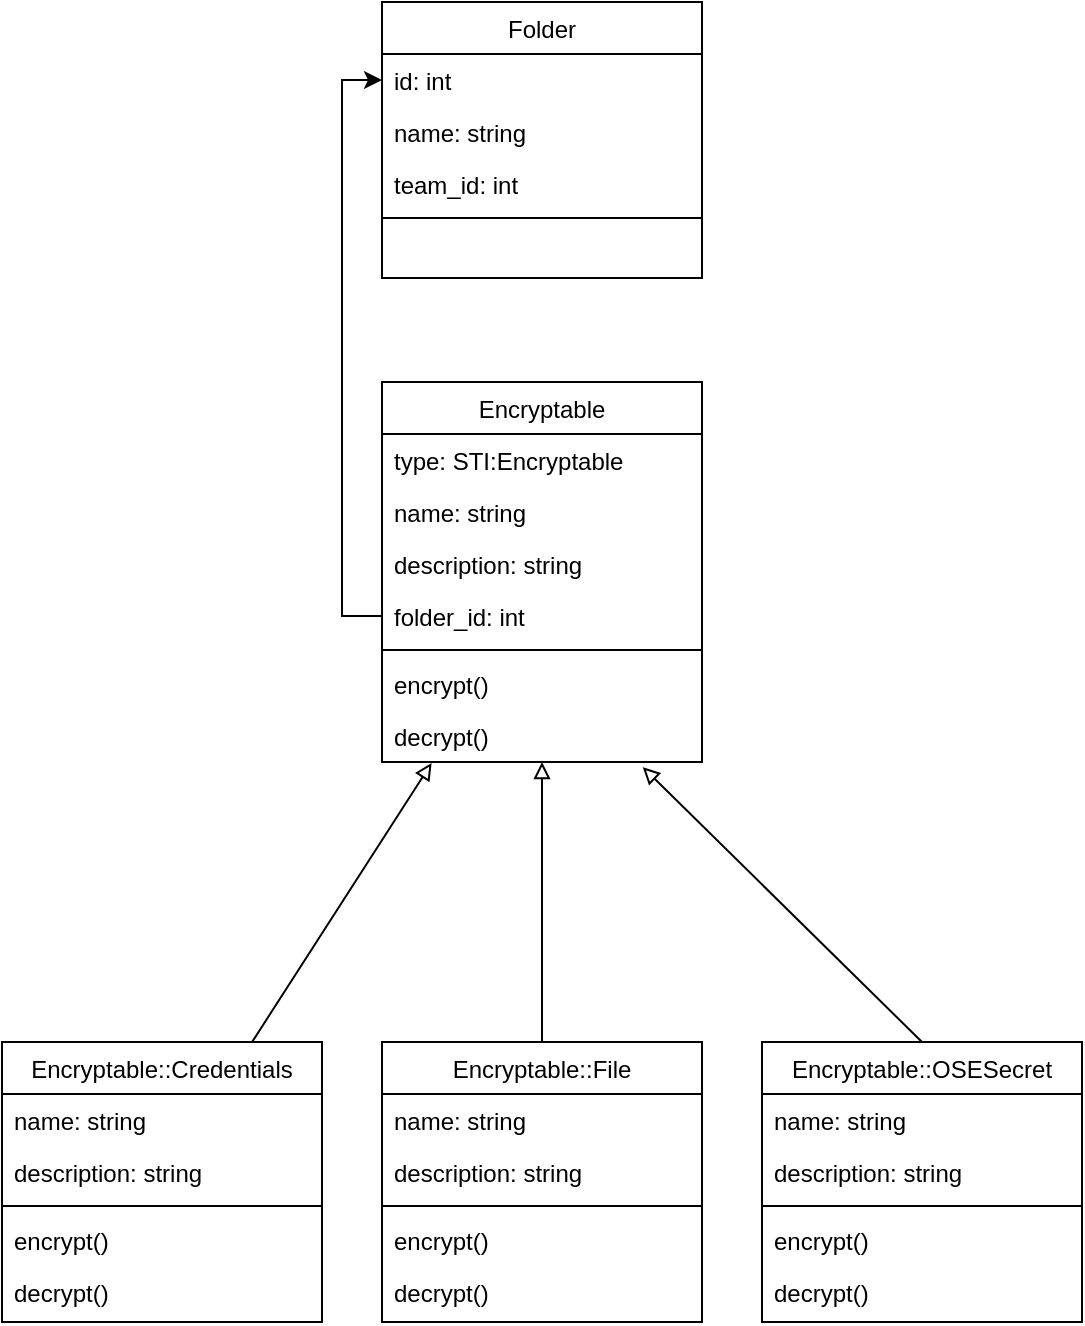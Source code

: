 <mxfile version="15.6.8" type="device"><diagram id="C5RBs43oDa-KdzZeNtuy" name="Page-1"><mxGraphModel dx="1081" dy="1275" grid="1" gridSize="10" guides="1" tooltips="1" connect="1" arrows="1" fold="1" page="1" pageScale="1" pageWidth="827" pageHeight="1169" math="0" shadow="0"><root><mxCell id="WIyWlLk6GJQsqaUBKTNV-0"/><mxCell id="WIyWlLk6GJQsqaUBKTNV-1" parent="WIyWlLk6GJQsqaUBKTNV-0"/><mxCell id="15qab--hRfW9AhJMS9pf-72" style="rounded=0;orthogonalLoop=1;jettySize=auto;html=1;startArrow=block;startFill=0;endArrow=none;endFill=0;exitX=0.155;exitY=1.02;exitDx=0;exitDy=0;exitPerimeter=0;" edge="1" parent="WIyWlLk6GJQsqaUBKTNV-1" target="15qab--hRfW9AhJMS9pf-14"><mxGeometry relative="1" as="geometry"><mxPoint x="294.8" y="570.52" as="sourcePoint"/></mxGeometry></mxCell><mxCell id="15qab--hRfW9AhJMS9pf-73" style="edgeStyle=orthogonalEdgeStyle;rounded=0;orthogonalLoop=1;jettySize=auto;html=1;startArrow=block;startFill=0;endArrow=none;endFill=0;" edge="1" parent="WIyWlLk6GJQsqaUBKTNV-1" source="zkfFHV4jXpPFQw0GAbJ--0" target="15qab--hRfW9AhJMS9pf-20"><mxGeometry relative="1" as="geometry"/></mxCell><mxCell id="15qab--hRfW9AhJMS9pf-74" style="rounded=0;orthogonalLoop=1;jettySize=auto;html=1;entryX=0.5;entryY=0;entryDx=0;entryDy=0;startArrow=block;startFill=0;endArrow=none;endFill=0;exitX=0.815;exitY=1.099;exitDx=0;exitDy=0;exitPerimeter=0;" edge="1" parent="WIyWlLk6GJQsqaUBKTNV-1" target="15qab--hRfW9AhJMS9pf-26"><mxGeometry relative="1" as="geometry"><mxPoint x="400.4" y="572.574" as="sourcePoint"/></mxGeometry></mxCell><mxCell id="zkfFHV4jXpPFQw0GAbJ--0" value="Encryptable" style="swimlane;fontStyle=0;align=center;verticalAlign=top;childLayout=stackLayout;horizontal=1;startSize=26;horizontalStack=0;resizeParent=1;resizeLast=0;collapsible=1;marginBottom=0;rounded=0;shadow=0;strokeWidth=1;" parent="WIyWlLk6GJQsqaUBKTNV-1" vertex="1"><mxGeometry x="270" y="380" width="160" height="190" as="geometry"><mxRectangle x="230" y="140" width="160" height="26" as="alternateBounds"/></mxGeometry></mxCell><mxCell id="zkfFHV4jXpPFQw0GAbJ--1" value="type: STI:Encryptable" style="text;align=left;verticalAlign=top;spacingLeft=4;spacingRight=4;overflow=hidden;rotatable=0;points=[[0,0.5],[1,0.5]];portConstraint=eastwest;" parent="zkfFHV4jXpPFQw0GAbJ--0" vertex="1"><mxGeometry y="26" width="160" height="26" as="geometry"/></mxCell><mxCell id="zkfFHV4jXpPFQw0GAbJ--2" value="name: string" style="text;align=left;verticalAlign=top;spacingLeft=4;spacingRight=4;overflow=hidden;rotatable=0;points=[[0,0.5],[1,0.5]];portConstraint=eastwest;rounded=0;shadow=0;html=0;" parent="zkfFHV4jXpPFQw0GAbJ--0" vertex="1"><mxGeometry y="52" width="160" height="26" as="geometry"/></mxCell><mxCell id="15qab--hRfW9AhJMS9pf-40" value="description: string" style="text;align=left;verticalAlign=top;spacingLeft=4;spacingRight=4;overflow=hidden;rotatable=0;points=[[0,0.5],[1,0.5]];portConstraint=eastwest;rounded=0;shadow=0;html=0;" vertex="1" parent="zkfFHV4jXpPFQw0GAbJ--0"><mxGeometry y="78" width="160" height="26" as="geometry"/></mxCell><mxCell id="zkfFHV4jXpPFQw0GAbJ--3" value="folder_id: int" style="text;align=left;verticalAlign=top;spacingLeft=4;spacingRight=4;overflow=hidden;rotatable=0;points=[[0,0.5],[1,0.5]];portConstraint=eastwest;rounded=0;shadow=0;html=0;" parent="zkfFHV4jXpPFQw0GAbJ--0" vertex="1"><mxGeometry y="104" width="160" height="26" as="geometry"/></mxCell><mxCell id="zkfFHV4jXpPFQw0GAbJ--4" value="" style="line;html=1;strokeWidth=1;align=left;verticalAlign=middle;spacingTop=-1;spacingLeft=3;spacingRight=3;rotatable=0;labelPosition=right;points=[];portConstraint=eastwest;" parent="zkfFHV4jXpPFQw0GAbJ--0" vertex="1"><mxGeometry y="130" width="160" height="8" as="geometry"/></mxCell><mxCell id="15qab--hRfW9AhJMS9pf-79" value="encrypt()" style="text;align=left;verticalAlign=top;spacingLeft=4;spacingRight=4;overflow=hidden;rotatable=0;points=[[0,0.5],[1,0.5]];portConstraint=eastwest;" vertex="1" parent="zkfFHV4jXpPFQw0GAbJ--0"><mxGeometry y="138" width="160" height="26" as="geometry"/></mxCell><mxCell id="15qab--hRfW9AhJMS9pf-80" value="decrypt()" style="text;align=left;verticalAlign=top;spacingLeft=4;spacingRight=4;overflow=hidden;rotatable=0;points=[[0,0.5],[1,0.5]];portConstraint=eastwest;" vertex="1" parent="zkfFHV4jXpPFQw0GAbJ--0"><mxGeometry y="164" width="160" height="26" as="geometry"/></mxCell><mxCell id="15qab--hRfW9AhJMS9pf-0" value="Folder" style="swimlane;fontStyle=0;align=center;verticalAlign=top;childLayout=stackLayout;horizontal=1;startSize=26;horizontalStack=0;resizeParent=1;resizeLast=0;collapsible=1;marginBottom=0;rounded=0;shadow=0;strokeWidth=1;" vertex="1" parent="WIyWlLk6GJQsqaUBKTNV-1"><mxGeometry x="270" y="190" width="160" height="138" as="geometry"><mxRectangle x="230" y="140" width="160" height="26" as="alternateBounds"/></mxGeometry></mxCell><mxCell id="15qab--hRfW9AhJMS9pf-2" value="id: int" style="text;align=left;verticalAlign=top;spacingLeft=4;spacingRight=4;overflow=hidden;rotatable=0;points=[[0,0.5],[1,0.5]];portConstraint=eastwest;rounded=0;shadow=0;html=0;" vertex="1" parent="15qab--hRfW9AhJMS9pf-0"><mxGeometry y="26" width="160" height="26" as="geometry"/></mxCell><mxCell id="15qab--hRfW9AhJMS9pf-12" value="name: string" style="text;align=left;verticalAlign=top;spacingLeft=4;spacingRight=4;overflow=hidden;rotatable=0;points=[[0,0.5],[1,0.5]];portConstraint=eastwest;rounded=0;shadow=0;html=0;" vertex="1" parent="15qab--hRfW9AhJMS9pf-0"><mxGeometry y="52" width="160" height="26" as="geometry"/></mxCell><mxCell id="15qab--hRfW9AhJMS9pf-3" value="team_id: int" style="text;align=left;verticalAlign=top;spacingLeft=4;spacingRight=4;overflow=hidden;rotatable=0;points=[[0,0.5],[1,0.5]];portConstraint=eastwest;rounded=0;shadow=0;html=0;" vertex="1" parent="15qab--hRfW9AhJMS9pf-0"><mxGeometry y="78" width="160" height="26" as="geometry"/></mxCell><mxCell id="15qab--hRfW9AhJMS9pf-4" value="" style="line;html=1;strokeWidth=1;align=left;verticalAlign=middle;spacingTop=-1;spacingLeft=3;spacingRight=3;rotatable=0;labelPosition=right;points=[];portConstraint=eastwest;" vertex="1" parent="15qab--hRfW9AhJMS9pf-0"><mxGeometry y="104" width="160" height="8" as="geometry"/></mxCell><mxCell id="15qab--hRfW9AhJMS9pf-13" style="edgeStyle=orthogonalEdgeStyle;rounded=0;orthogonalLoop=1;jettySize=auto;html=1;entryX=0;entryY=0.5;entryDx=0;entryDy=0;startArrow=classic;startFill=1;endArrow=none;endFill=0;" edge="1" parent="WIyWlLk6GJQsqaUBKTNV-1" source="15qab--hRfW9AhJMS9pf-2" target="zkfFHV4jXpPFQw0GAbJ--3"><mxGeometry relative="1" as="geometry"/></mxCell><mxCell id="15qab--hRfW9AhJMS9pf-14" value="Encryptable::Credentials" style="swimlane;fontStyle=0;align=center;verticalAlign=top;childLayout=stackLayout;horizontal=1;startSize=26;horizontalStack=0;resizeParent=1;resizeLast=0;collapsible=1;marginBottom=0;rounded=0;shadow=0;strokeWidth=1;" vertex="1" parent="WIyWlLk6GJQsqaUBKTNV-1"><mxGeometry x="80" y="710" width="160" height="140" as="geometry"><mxRectangle x="230" y="140" width="160" height="26" as="alternateBounds"/></mxGeometry></mxCell><mxCell id="15qab--hRfW9AhJMS9pf-81" value="name: string" style="text;align=left;verticalAlign=top;spacingLeft=4;spacingRight=4;overflow=hidden;rotatable=0;points=[[0,0.5],[1,0.5]];portConstraint=eastwest;rounded=0;shadow=0;html=0;" vertex="1" parent="15qab--hRfW9AhJMS9pf-14"><mxGeometry y="26" width="160" height="26" as="geometry"/></mxCell><mxCell id="15qab--hRfW9AhJMS9pf-82" value="description: string" style="text;align=left;verticalAlign=top;spacingLeft=4;spacingRight=4;overflow=hidden;rotatable=0;points=[[0,0.5],[1,0.5]];portConstraint=eastwest;rounded=0;shadow=0;html=0;" vertex="1" parent="15qab--hRfW9AhJMS9pf-14"><mxGeometry y="52" width="160" height="26" as="geometry"/></mxCell><mxCell id="15qab--hRfW9AhJMS9pf-18" value="" style="line;html=1;strokeWidth=1;align=left;verticalAlign=middle;spacingTop=-1;spacingLeft=3;spacingRight=3;rotatable=0;labelPosition=right;points=[];portConstraint=eastwest;" vertex="1" parent="15qab--hRfW9AhJMS9pf-14"><mxGeometry y="78" width="160" height="8" as="geometry"/></mxCell><mxCell id="15qab--hRfW9AhJMS9pf-56" value="encrypt()" style="text;align=left;verticalAlign=top;spacingLeft=4;spacingRight=4;overflow=hidden;rotatable=0;points=[[0,0.5],[1,0.5]];portConstraint=eastwest;" vertex="1" parent="15qab--hRfW9AhJMS9pf-14"><mxGeometry y="86" width="160" height="26" as="geometry"/></mxCell><mxCell id="15qab--hRfW9AhJMS9pf-57" value="decrypt()" style="text;align=left;verticalAlign=top;spacingLeft=4;spacingRight=4;overflow=hidden;rotatable=0;points=[[0,0.5],[1,0.5]];portConstraint=eastwest;" vertex="1" parent="15qab--hRfW9AhJMS9pf-14"><mxGeometry y="112" width="160" height="26" as="geometry"/></mxCell><mxCell id="15qab--hRfW9AhJMS9pf-20" value="Encryptable::File" style="swimlane;fontStyle=0;align=center;verticalAlign=top;childLayout=stackLayout;horizontal=1;startSize=26;horizontalStack=0;resizeParent=1;resizeLast=0;collapsible=1;marginBottom=0;rounded=0;shadow=0;strokeWidth=1;" vertex="1" parent="WIyWlLk6GJQsqaUBKTNV-1"><mxGeometry x="270" y="710" width="160" height="140" as="geometry"><mxRectangle x="230" y="140" width="160" height="26" as="alternateBounds"/></mxGeometry></mxCell><mxCell id="15qab--hRfW9AhJMS9pf-83" value="name: string" style="text;align=left;verticalAlign=top;spacingLeft=4;spacingRight=4;overflow=hidden;rotatable=0;points=[[0,0.5],[1,0.5]];portConstraint=eastwest;rounded=0;shadow=0;html=0;" vertex="1" parent="15qab--hRfW9AhJMS9pf-20"><mxGeometry y="26" width="160" height="26" as="geometry"/></mxCell><mxCell id="15qab--hRfW9AhJMS9pf-84" value="description: string" style="text;align=left;verticalAlign=top;spacingLeft=4;spacingRight=4;overflow=hidden;rotatable=0;points=[[0,0.5],[1,0.5]];portConstraint=eastwest;rounded=0;shadow=0;html=0;" vertex="1" parent="15qab--hRfW9AhJMS9pf-20"><mxGeometry y="52" width="160" height="26" as="geometry"/></mxCell><mxCell id="15qab--hRfW9AhJMS9pf-24" value="" style="line;html=1;strokeWidth=1;align=left;verticalAlign=middle;spacingTop=-1;spacingLeft=3;spacingRight=3;rotatable=0;labelPosition=right;points=[];portConstraint=eastwest;" vertex="1" parent="15qab--hRfW9AhJMS9pf-20"><mxGeometry y="78" width="160" height="8" as="geometry"/></mxCell><mxCell id="15qab--hRfW9AhJMS9pf-75" value="encrypt()" style="text;align=left;verticalAlign=top;spacingLeft=4;spacingRight=4;overflow=hidden;rotatable=0;points=[[0,0.5],[1,0.5]];portConstraint=eastwest;" vertex="1" parent="15qab--hRfW9AhJMS9pf-20"><mxGeometry y="86" width="160" height="26" as="geometry"/></mxCell><mxCell id="15qab--hRfW9AhJMS9pf-76" value="decrypt()" style="text;align=left;verticalAlign=top;spacingLeft=4;spacingRight=4;overflow=hidden;rotatable=0;points=[[0,0.5],[1,0.5]];portConstraint=eastwest;" vertex="1" parent="15qab--hRfW9AhJMS9pf-20"><mxGeometry y="112" width="160" height="26" as="geometry"/></mxCell><mxCell id="15qab--hRfW9AhJMS9pf-26" value="Encryptable::OSESecret" style="swimlane;fontStyle=0;align=center;verticalAlign=top;childLayout=stackLayout;horizontal=1;startSize=26;horizontalStack=0;resizeParent=1;resizeLast=0;collapsible=1;marginBottom=0;rounded=0;shadow=0;strokeWidth=1;" vertex="1" parent="WIyWlLk6GJQsqaUBKTNV-1"><mxGeometry x="460" y="710" width="160" height="140" as="geometry"><mxRectangle x="230" y="140" width="160" height="26" as="alternateBounds"/></mxGeometry></mxCell><mxCell id="15qab--hRfW9AhJMS9pf-85" value="name: string" style="text;align=left;verticalAlign=top;spacingLeft=4;spacingRight=4;overflow=hidden;rotatable=0;points=[[0,0.5],[1,0.5]];portConstraint=eastwest;rounded=0;shadow=0;html=0;" vertex="1" parent="15qab--hRfW9AhJMS9pf-26"><mxGeometry y="26" width="160" height="26" as="geometry"/></mxCell><mxCell id="15qab--hRfW9AhJMS9pf-86" value="description: string" style="text;align=left;verticalAlign=top;spacingLeft=4;spacingRight=4;overflow=hidden;rotatable=0;points=[[0,0.5],[1,0.5]];portConstraint=eastwest;rounded=0;shadow=0;html=0;" vertex="1" parent="15qab--hRfW9AhJMS9pf-26"><mxGeometry y="52" width="160" height="26" as="geometry"/></mxCell><mxCell id="15qab--hRfW9AhJMS9pf-30" value="" style="line;html=1;strokeWidth=1;align=left;verticalAlign=middle;spacingTop=-1;spacingLeft=3;spacingRight=3;rotatable=0;labelPosition=right;points=[];portConstraint=eastwest;" vertex="1" parent="15qab--hRfW9AhJMS9pf-26"><mxGeometry y="78" width="160" height="8" as="geometry"/></mxCell><mxCell id="15qab--hRfW9AhJMS9pf-77" value="encrypt()" style="text;align=left;verticalAlign=top;spacingLeft=4;spacingRight=4;overflow=hidden;rotatable=0;points=[[0,0.5],[1,0.5]];portConstraint=eastwest;" vertex="1" parent="15qab--hRfW9AhJMS9pf-26"><mxGeometry y="86" width="160" height="26" as="geometry"/></mxCell><mxCell id="15qab--hRfW9AhJMS9pf-78" value="decrypt()" style="text;align=left;verticalAlign=top;spacingLeft=4;spacingRight=4;overflow=hidden;rotatable=0;points=[[0,0.5],[1,0.5]];portConstraint=eastwest;" vertex="1" parent="15qab--hRfW9AhJMS9pf-26"><mxGeometry y="112" width="160" height="26" as="geometry"/></mxCell></root></mxGraphModel></diagram></mxfile>